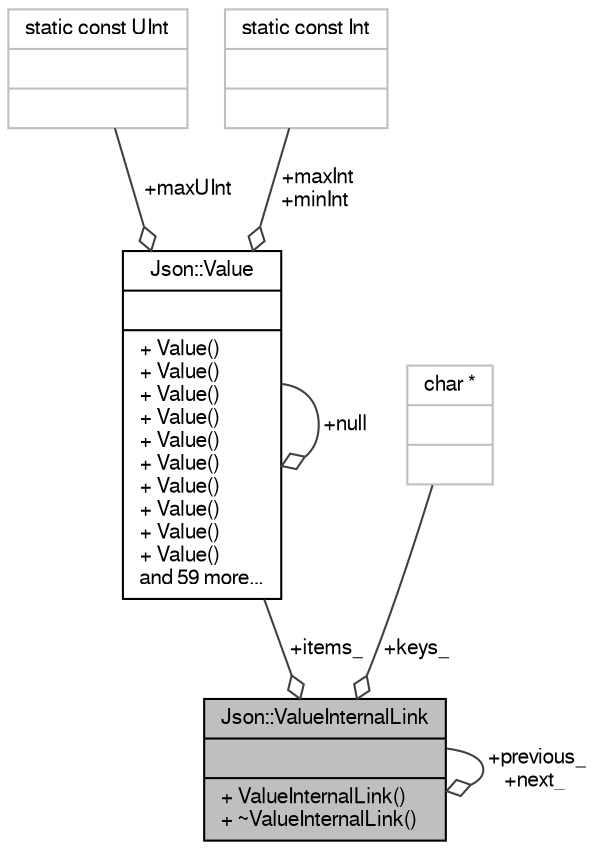 digraph "Json::ValueInternalLink"
{
  edge [fontname="FreeSans",fontsize="10",labelfontname="FreeSans",labelfontsize="10"];
  node [fontname="FreeSans",fontsize="10",shape=record];
  Node1 [label="{Json::ValueInternalLink\n||+ ValueInternalLink()\l+ ~ValueInternalLink()\l}",height=0.2,width=0.4,color="black", fillcolor="grey75", style="filled" fontcolor="black"];
  Node2 -> Node1 [color="grey25",fontsize="10",style="solid",label=" +items_" ,arrowhead="odiamond",fontname="FreeSans"];
  Node2 [label="{Json::Value\n||+ Value()\l+ Value()\l+ Value()\l+ Value()\l+ Value()\l+ Value()\l+ Value()\l+ Value()\l+ Value()\l+ Value()\land 59 more...\l}",height=0.2,width=0.4,color="black", fillcolor="white", style="filled",URL="$class_json_1_1_value.html",tooltip="Represents a JSON value. "];
  Node2 -> Node2 [color="grey25",fontsize="10",style="solid",label=" +null" ,arrowhead="odiamond",fontname="FreeSans"];
  Node3 -> Node2 [color="grey25",fontsize="10",style="solid",label=" +maxUInt" ,arrowhead="odiamond",fontname="FreeSans"];
  Node3 [label="{static const UInt\n||}",height=0.2,width=0.4,color="grey75", fillcolor="white", style="filled"];
  Node4 -> Node2 [color="grey25",fontsize="10",style="solid",label=" +maxInt\n+minInt" ,arrowhead="odiamond",fontname="FreeSans"];
  Node4 [label="{static const Int\n||}",height=0.2,width=0.4,color="grey75", fillcolor="white", style="filled"];
  Node1 -> Node1 [color="grey25",fontsize="10",style="solid",label=" +previous_\n+next_" ,arrowhead="odiamond",fontname="FreeSans"];
  Node5 -> Node1 [color="grey25",fontsize="10",style="solid",label=" +keys_" ,arrowhead="odiamond",fontname="FreeSans"];
  Node5 [label="{char *\n||}",height=0.2,width=0.4,color="grey75", fillcolor="white", style="filled"];
}
